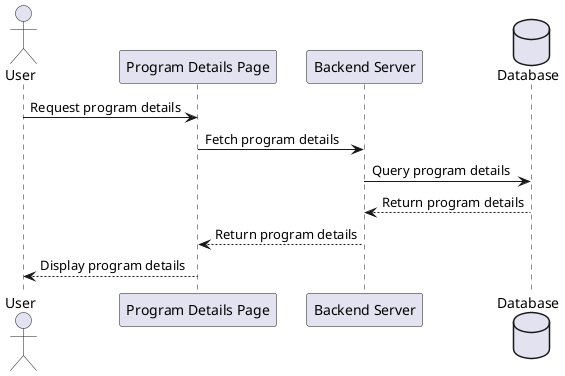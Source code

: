 @startuml
actor User
participant "Program Details Page" as ProgramDetailsPage
participant "Backend Server" as BackendServer
database Database

User -> ProgramDetailsPage: Request program details
ProgramDetailsPage -> BackendServer: Fetch program details
BackendServer -> Database: Query program details
Database --> BackendServer: Return program details
BackendServer --> ProgramDetailsPage: Return program details
ProgramDetailsPage --> User: Display program details
@enduml
